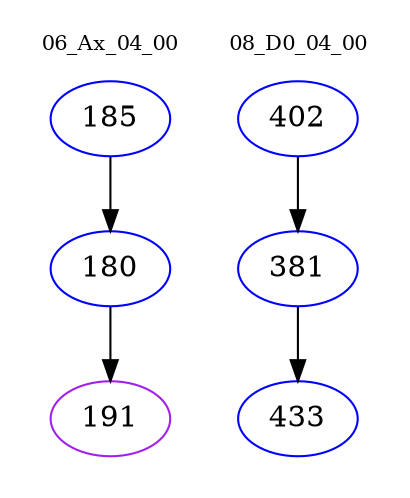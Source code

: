 digraph{
subgraph cluster_0 {
color = white
label = "06_Ax_04_00";
fontsize=10;
T0_185 [label="185", color="blue"]
T0_185 -> T0_180 [color="black"]
T0_180 [label="180", color="blue"]
T0_180 -> T0_191 [color="black"]
T0_191 [label="191", color="purple"]
}
subgraph cluster_1 {
color = white
label = "08_D0_04_00";
fontsize=10;
T1_402 [label="402", color="blue"]
T1_402 -> T1_381 [color="black"]
T1_381 [label="381", color="blue"]
T1_381 -> T1_433 [color="black"]
T1_433 [label="433", color="blue"]
}
}
